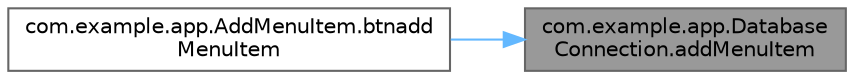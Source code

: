 digraph "com.example.app.DatabaseConnection.addMenuItem"
{
 // LATEX_PDF_SIZE
  bgcolor="transparent";
  edge [fontname=Helvetica,fontsize=10,labelfontname=Helvetica,labelfontsize=10];
  node [fontname=Helvetica,fontsize=10,shape=box,height=0.2,width=0.4];
  rankdir="RL";
  Node1 [id="Node000001",label="com.example.app.Database\lConnection.addMenuItem",height=0.2,width=0.4,color="gray40", fillcolor="grey60", style="filled", fontcolor="black",tooltip=" "];
  Node1 -> Node2 [id="edge4_Node000001_Node000002",dir="back",color="steelblue1",style="solid",tooltip=" "];
  Node2 [id="Node000002",label="com.example.app.AddMenuItem.btnadd\lMenuItem",height=0.2,width=0.4,color="grey40", fillcolor="white", style="filled",URL="$classcom_1_1example_1_1app_1_1_add_menu_item.html#af7d22e686e05193bebfb7266d30932e9",tooltip=" "];
}
